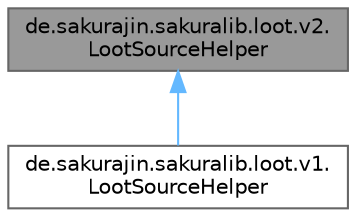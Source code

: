 digraph "de.sakurajin.sakuralib.loot.v2.LootSourceHelper"
{
 // LATEX_PDF_SIZE
  bgcolor="transparent";
  edge [fontname=Helvetica,fontsize=10,labelfontname=Helvetica,labelfontsize=10];
  node [fontname=Helvetica,fontsize=10,shape=box,height=0.2,width=0.4];
  Node1 [label="de.sakurajin.sakuralib.loot.v2.\lLootSourceHelper",height=0.2,width=0.4,color="gray40", fillcolor="grey60", style="filled", fontcolor="black",tooltip="This helper class allows decoding and encoding of loot table sources."];
  Node1 -> Node2 [dir="back",color="steelblue1",style="solid"];
  Node2 [label="de.sakurajin.sakuralib.loot.v1.\lLootSourceHelper",height=0.2,width=0.4,color="gray40", fillcolor="white", style="filled",URL="$classde_1_1sakurajin_1_1sakuralib_1_1loot_1_1v1_1_1LootSourceHelper.html",tooltip="This helper class allows decoding and encoding of loot table sources."];
}
